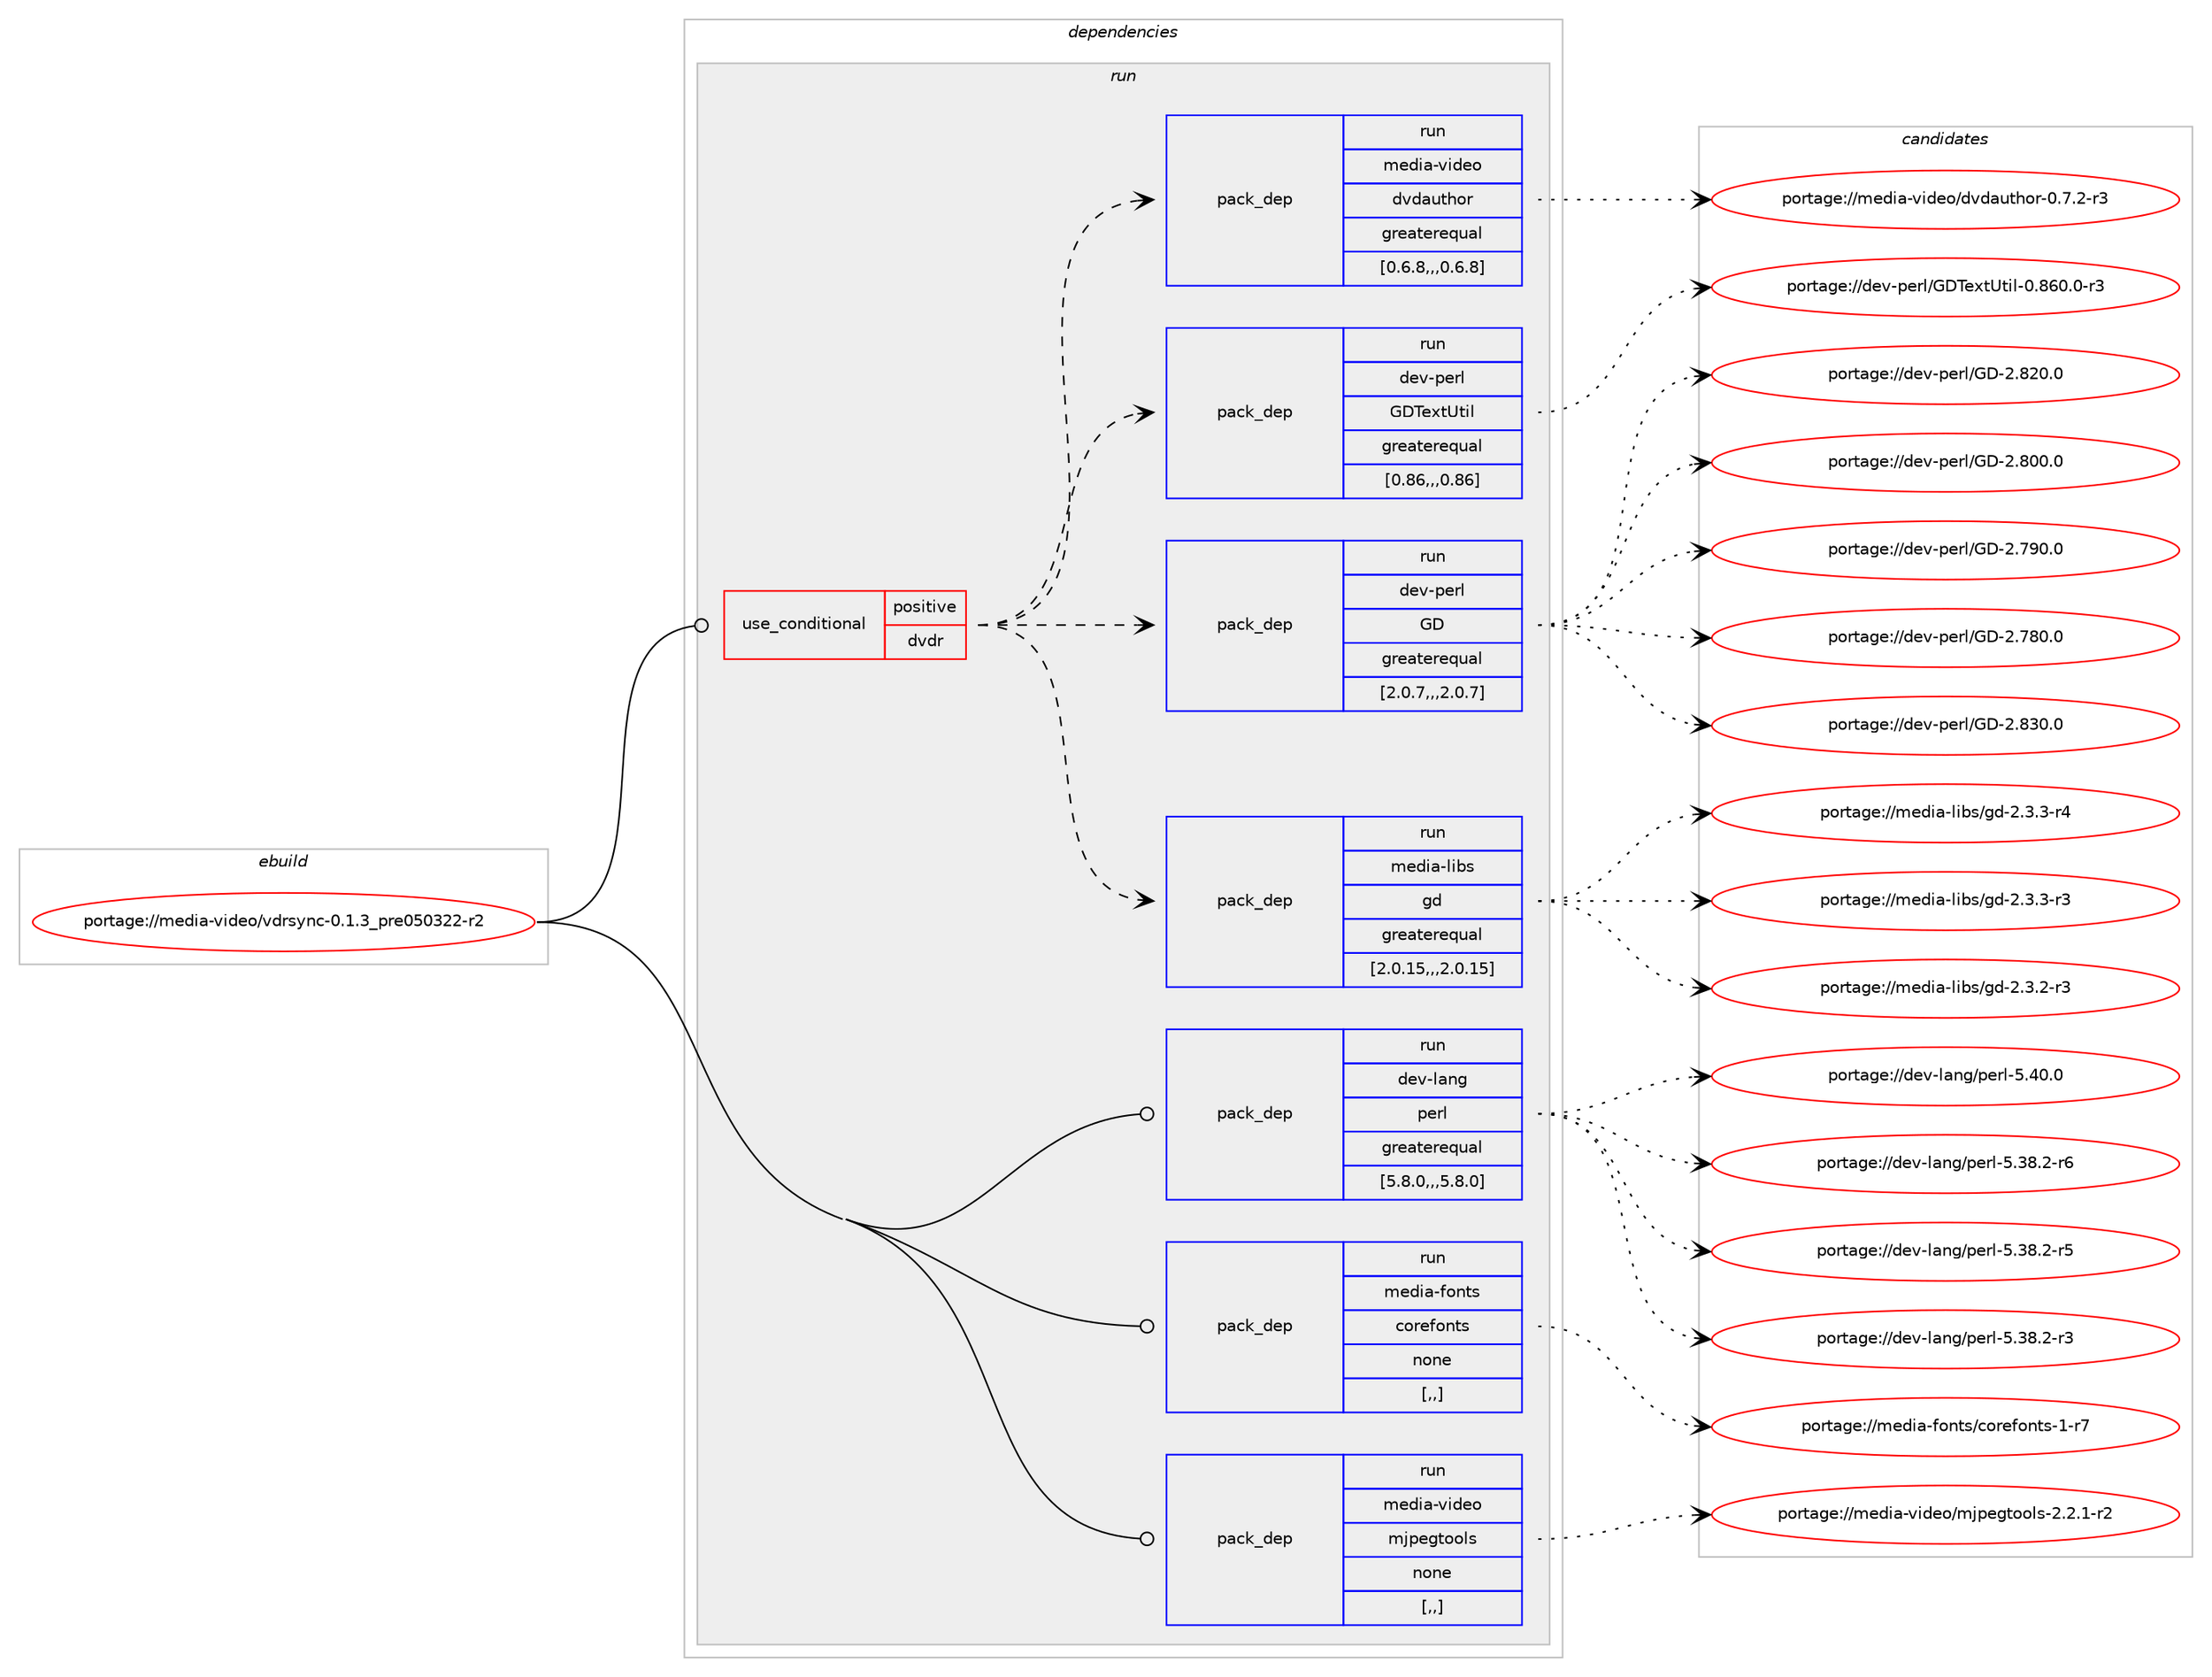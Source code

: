 digraph prolog {

# *************
# Graph options
# *************

newrank=true;
concentrate=true;
compound=true;
graph [rankdir=LR,fontname=Helvetica,fontsize=10,ranksep=1.5];#, ranksep=2.5, nodesep=0.2];
edge  [arrowhead=vee];
node  [fontname=Helvetica,fontsize=10];

# **********
# The ebuild
# **********

subgraph cluster_leftcol {
color=gray;
label=<<i>ebuild</i>>;
id [label="portage://media-video/vdrsync-0.1.3_pre050322-r2", color=red, width=4, href="../media-video/vdrsync-0.1.3_pre050322-r2.svg"];
}

# ****************
# The dependencies
# ****************

subgraph cluster_midcol {
color=gray;
label=<<i>dependencies</i>>;
subgraph cluster_compile {
fillcolor="#eeeeee";
style=filled;
label=<<i>compile</i>>;
}
subgraph cluster_compileandrun {
fillcolor="#eeeeee";
style=filled;
label=<<i>compile and run</i>>;
}
subgraph cluster_run {
fillcolor="#eeeeee";
style=filled;
label=<<i>run</i>>;
subgraph cond85668 {
dependency333968 [label=<<TABLE BORDER="0" CELLBORDER="1" CELLSPACING="0" CELLPADDING="4"><TR><TD ROWSPAN="3" CELLPADDING="10">use_conditional</TD></TR><TR><TD>positive</TD></TR><TR><TD>dvdr</TD></TR></TABLE>>, shape=none, color=red];
subgraph pack245756 {
dependency333969 [label=<<TABLE BORDER="0" CELLBORDER="1" CELLSPACING="0" CELLPADDING="4" WIDTH="220"><TR><TD ROWSPAN="6" CELLPADDING="30">pack_dep</TD></TR><TR><TD WIDTH="110">run</TD></TR><TR><TD>media-libs</TD></TR><TR><TD>gd</TD></TR><TR><TD>greaterequal</TD></TR><TR><TD>[2.0.15,,,2.0.15]</TD></TR></TABLE>>, shape=none, color=blue];
}
dependency333968:e -> dependency333969:w [weight=20,style="dashed",arrowhead="vee"];
subgraph pack245757 {
dependency333970 [label=<<TABLE BORDER="0" CELLBORDER="1" CELLSPACING="0" CELLPADDING="4" WIDTH="220"><TR><TD ROWSPAN="6" CELLPADDING="30">pack_dep</TD></TR><TR><TD WIDTH="110">run</TD></TR><TR><TD>dev-perl</TD></TR><TR><TD>GD</TD></TR><TR><TD>greaterequal</TD></TR><TR><TD>[2.0.7,,,2.0.7]</TD></TR></TABLE>>, shape=none, color=blue];
}
dependency333968:e -> dependency333970:w [weight=20,style="dashed",arrowhead="vee"];
subgraph pack245758 {
dependency333971 [label=<<TABLE BORDER="0" CELLBORDER="1" CELLSPACING="0" CELLPADDING="4" WIDTH="220"><TR><TD ROWSPAN="6" CELLPADDING="30">pack_dep</TD></TR><TR><TD WIDTH="110">run</TD></TR><TR><TD>dev-perl</TD></TR><TR><TD>GDTextUtil</TD></TR><TR><TD>greaterequal</TD></TR><TR><TD>[0.86,,,0.86]</TD></TR></TABLE>>, shape=none, color=blue];
}
dependency333968:e -> dependency333971:w [weight=20,style="dashed",arrowhead="vee"];
subgraph pack245759 {
dependency333972 [label=<<TABLE BORDER="0" CELLBORDER="1" CELLSPACING="0" CELLPADDING="4" WIDTH="220"><TR><TD ROWSPAN="6" CELLPADDING="30">pack_dep</TD></TR><TR><TD WIDTH="110">run</TD></TR><TR><TD>media-video</TD></TR><TR><TD>dvdauthor</TD></TR><TR><TD>greaterequal</TD></TR><TR><TD>[0.6.8,,,0.6.8]</TD></TR></TABLE>>, shape=none, color=blue];
}
dependency333968:e -> dependency333972:w [weight=20,style="dashed",arrowhead="vee"];
}
id:e -> dependency333968:w [weight=20,style="solid",arrowhead="odot"];
subgraph pack245760 {
dependency333973 [label=<<TABLE BORDER="0" CELLBORDER="1" CELLSPACING="0" CELLPADDING="4" WIDTH="220"><TR><TD ROWSPAN="6" CELLPADDING="30">pack_dep</TD></TR><TR><TD WIDTH="110">run</TD></TR><TR><TD>dev-lang</TD></TR><TR><TD>perl</TD></TR><TR><TD>greaterequal</TD></TR><TR><TD>[5.8.0,,,5.8.0]</TD></TR></TABLE>>, shape=none, color=blue];
}
id:e -> dependency333973:w [weight=20,style="solid",arrowhead="odot"];
subgraph pack245761 {
dependency333974 [label=<<TABLE BORDER="0" CELLBORDER="1" CELLSPACING="0" CELLPADDING="4" WIDTH="220"><TR><TD ROWSPAN="6" CELLPADDING="30">pack_dep</TD></TR><TR><TD WIDTH="110">run</TD></TR><TR><TD>media-fonts</TD></TR><TR><TD>corefonts</TD></TR><TR><TD>none</TD></TR><TR><TD>[,,]</TD></TR></TABLE>>, shape=none, color=blue];
}
id:e -> dependency333974:w [weight=20,style="solid",arrowhead="odot"];
subgraph pack245762 {
dependency333975 [label=<<TABLE BORDER="0" CELLBORDER="1" CELLSPACING="0" CELLPADDING="4" WIDTH="220"><TR><TD ROWSPAN="6" CELLPADDING="30">pack_dep</TD></TR><TR><TD WIDTH="110">run</TD></TR><TR><TD>media-video</TD></TR><TR><TD>mjpegtools</TD></TR><TR><TD>none</TD></TR><TR><TD>[,,]</TD></TR></TABLE>>, shape=none, color=blue];
}
id:e -> dependency333975:w [weight=20,style="solid",arrowhead="odot"];
}
}

# **************
# The candidates
# **************

subgraph cluster_choices {
rank=same;
color=gray;
label=<<i>candidates</i>>;

subgraph choice245756 {
color=black;
nodesep=1;
choice109101100105974510810598115471031004550465146514511452 [label="portage://media-libs/gd-2.3.3-r4", color=red, width=4,href="../media-libs/gd-2.3.3-r4.svg"];
choice109101100105974510810598115471031004550465146514511451 [label="portage://media-libs/gd-2.3.3-r3", color=red, width=4,href="../media-libs/gd-2.3.3-r3.svg"];
choice109101100105974510810598115471031004550465146504511451 [label="portage://media-libs/gd-2.3.2-r3", color=red, width=4,href="../media-libs/gd-2.3.2-r3.svg"];
dependency333969:e -> choice109101100105974510810598115471031004550465146514511452:w [style=dotted,weight="100"];
dependency333969:e -> choice109101100105974510810598115471031004550465146514511451:w [style=dotted,weight="100"];
dependency333969:e -> choice109101100105974510810598115471031004550465146504511451:w [style=dotted,weight="100"];
}
subgraph choice245757 {
color=black;
nodesep=1;
choice100101118451121011141084771684550465651484648 [label="portage://dev-perl/GD-2.830.0", color=red, width=4,href="../dev-perl/GD-2.830.0.svg"];
choice100101118451121011141084771684550465650484648 [label="portage://dev-perl/GD-2.820.0", color=red, width=4,href="../dev-perl/GD-2.820.0.svg"];
choice100101118451121011141084771684550465648484648 [label="portage://dev-perl/GD-2.800.0", color=red, width=4,href="../dev-perl/GD-2.800.0.svg"];
choice100101118451121011141084771684550465557484648 [label="portage://dev-perl/GD-2.790.0", color=red, width=4,href="../dev-perl/GD-2.790.0.svg"];
choice100101118451121011141084771684550465556484648 [label="portage://dev-perl/GD-2.780.0", color=red, width=4,href="../dev-perl/GD-2.780.0.svg"];
dependency333970:e -> choice100101118451121011141084771684550465651484648:w [style=dotted,weight="100"];
dependency333970:e -> choice100101118451121011141084771684550465650484648:w [style=dotted,weight="100"];
dependency333970:e -> choice100101118451121011141084771684550465648484648:w [style=dotted,weight="100"];
dependency333970:e -> choice100101118451121011141084771684550465557484648:w [style=dotted,weight="100"];
dependency333970:e -> choice100101118451121011141084771684550465556484648:w [style=dotted,weight="100"];
}
subgraph choice245758 {
color=black;
nodesep=1;
choice10010111845112101114108477168841011201168511610510845484656544846484511451 [label="portage://dev-perl/GDTextUtil-0.860.0-r3", color=red, width=4,href="../dev-perl/GDTextUtil-0.860.0-r3.svg"];
dependency333971:e -> choice10010111845112101114108477168841011201168511610510845484656544846484511451:w [style=dotted,weight="100"];
}
subgraph choice245759 {
color=black;
nodesep=1;
choice109101100105974511810510010111147100118100971171161041111144548465546504511451 [label="portage://media-video/dvdauthor-0.7.2-r3", color=red, width=4,href="../media-video/dvdauthor-0.7.2-r3.svg"];
dependency333972:e -> choice109101100105974511810510010111147100118100971171161041111144548465546504511451:w [style=dotted,weight="100"];
}
subgraph choice245760 {
color=black;
nodesep=1;
choice10010111845108971101034711210111410845534652484648 [label="portage://dev-lang/perl-5.40.0", color=red, width=4,href="../dev-lang/perl-5.40.0.svg"];
choice100101118451089711010347112101114108455346515646504511454 [label="portage://dev-lang/perl-5.38.2-r6", color=red, width=4,href="../dev-lang/perl-5.38.2-r6.svg"];
choice100101118451089711010347112101114108455346515646504511453 [label="portage://dev-lang/perl-5.38.2-r5", color=red, width=4,href="../dev-lang/perl-5.38.2-r5.svg"];
choice100101118451089711010347112101114108455346515646504511451 [label="portage://dev-lang/perl-5.38.2-r3", color=red, width=4,href="../dev-lang/perl-5.38.2-r3.svg"];
dependency333973:e -> choice10010111845108971101034711210111410845534652484648:w [style=dotted,weight="100"];
dependency333973:e -> choice100101118451089711010347112101114108455346515646504511454:w [style=dotted,weight="100"];
dependency333973:e -> choice100101118451089711010347112101114108455346515646504511453:w [style=dotted,weight="100"];
dependency333973:e -> choice100101118451089711010347112101114108455346515646504511451:w [style=dotted,weight="100"];
}
subgraph choice245761 {
color=black;
nodesep=1;
choice1091011001059745102111110116115479911111410110211111011611545494511455 [label="portage://media-fonts/corefonts-1-r7", color=red, width=4,href="../media-fonts/corefonts-1-r7.svg"];
dependency333974:e -> choice1091011001059745102111110116115479911111410110211111011611545494511455:w [style=dotted,weight="100"];
}
subgraph choice245762 {
color=black;
nodesep=1;
choice1091011001059745118105100101111471091061121011031161111111081154550465046494511450 [label="portage://media-video/mjpegtools-2.2.1-r2", color=red, width=4,href="../media-video/mjpegtools-2.2.1-r2.svg"];
dependency333975:e -> choice1091011001059745118105100101111471091061121011031161111111081154550465046494511450:w [style=dotted,weight="100"];
}
}

}
